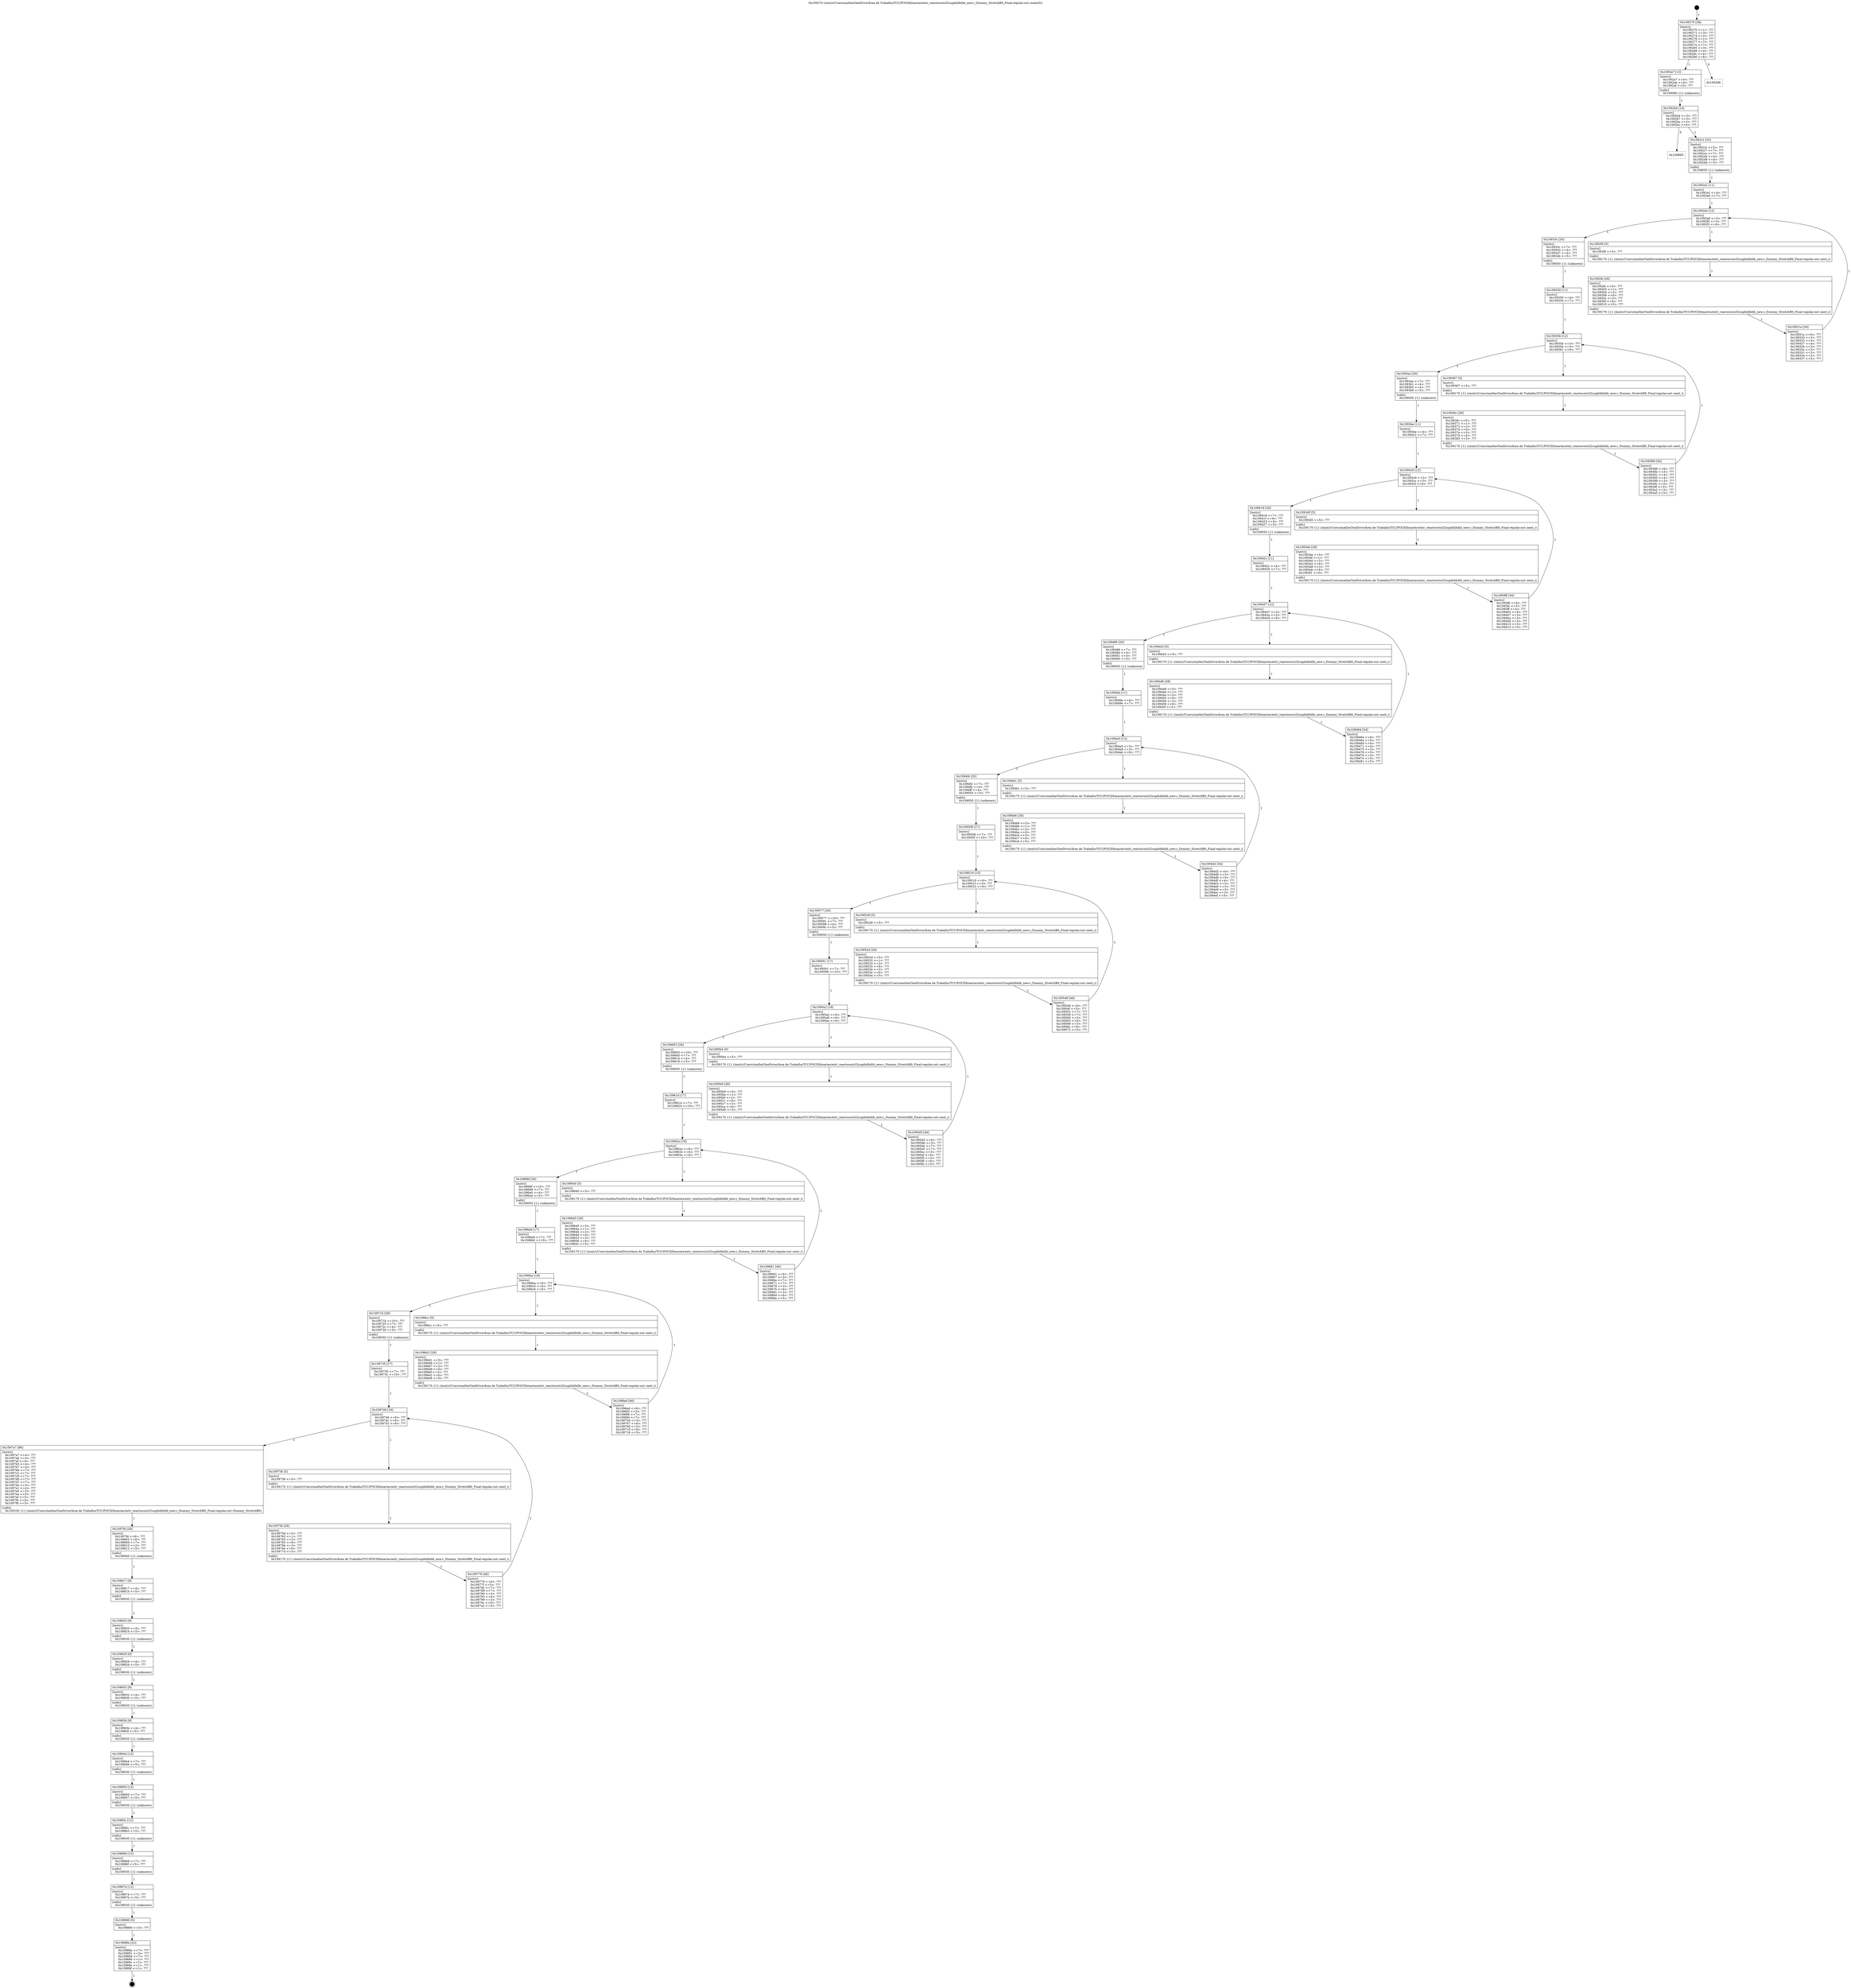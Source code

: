 digraph "0x109270" {
  label = "0x109270 (/mnt/c/Users/mathe/OneDrive/Área de Trabalho/TCC/POCII/binaries/extr_reactoswin32ssgdidibdib_new.c_Dummy_StretchBlt_Final-regular.out::main(0))"
  labelloc = "t"
  node[shape=record]

  Entry [label="",width=0.3,height=0.3,shape=circle,fillcolor=black,style=filled]
  "0x109270" [label="{
     0x109270 [38]\l
     | [instrs]\l
     &nbsp;&nbsp;0x109270 \<+1\>: ???\l
     &nbsp;&nbsp;0x109271 \<+3\>: ???\l
     &nbsp;&nbsp;0x109274 \<+2\>: ???\l
     &nbsp;&nbsp;0x109276 \<+1\>: ???\l
     &nbsp;&nbsp;0x109277 \<+7\>: ???\l
     &nbsp;&nbsp;0x10927e \<+7\>: ???\l
     &nbsp;&nbsp;0x109285 \<+3\>: ???\l
     &nbsp;&nbsp;0x109288 \<+4\>: ???\l
     &nbsp;&nbsp;0x10928c \<+4\>: ???\l
     &nbsp;&nbsp;0x109290 \<+6\>: ???\l
  }"]
  "0x1092a7" [label="{
     0x1092a7 [13]\l
     | [instrs]\l
     &nbsp;&nbsp;0x1092a7 \<+4\>: ???\l
     &nbsp;&nbsp;0x1092ab \<+4\>: ???\l
     &nbsp;&nbsp;0x1092af \<+5\>: ???\l
     | [calls]\l
     &nbsp;&nbsp;0x109060 \{1\} (unknown)\l
  }"]
  "0x109296" [label="{
     0x109296\l
  }", style=dashed]
  "0x1092b4" [label="{
     0x1092b4 [14]\l
     | [instrs]\l
     &nbsp;&nbsp;0x1092b4 \<+3\>: ???\l
     &nbsp;&nbsp;0x1092b7 \<+3\>: ???\l
     &nbsp;&nbsp;0x1092ba \<+2\>: ???\l
     &nbsp;&nbsp;0x1092bc \<+6\>: ???\l
  }"]
  "0x109885" [label="{
     0x109885\l
  }", style=dashed]
  "0x1092c2" [label="{
     0x1092c2 [32]\l
     | [instrs]\l
     &nbsp;&nbsp;0x1092c2 \<+5\>: ???\l
     &nbsp;&nbsp;0x1092c7 \<+7\>: ???\l
     &nbsp;&nbsp;0x1092ce \<+7\>: ???\l
     &nbsp;&nbsp;0x1092d5 \<+4\>: ???\l
     &nbsp;&nbsp;0x1092d9 \<+4\>: ???\l
     &nbsp;&nbsp;0x1092dd \<+5\>: ???\l
     | [calls]\l
     &nbsp;&nbsp;0x109050 \{1\} (unknown)\l
  }"]
  Exit [label="",width=0.3,height=0.3,shape=circle,fillcolor=black,style=filled,peripheries=2]
  "0x1092ed" [label="{
     0x1092ed [12]\l
     | [instrs]\l
     &nbsp;&nbsp;0x1092ed \<+3\>: ???\l
     &nbsp;&nbsp;0x1092f0 \<+3\>: ???\l
     &nbsp;&nbsp;0x1092f3 \<+6\>: ???\l
  }"]
  "0x10933c" [label="{
     0x10933c [20]\l
     | [instrs]\l
     &nbsp;&nbsp;0x10933c \<+7\>: ???\l
     &nbsp;&nbsp;0x109343 \<+4\>: ???\l
     &nbsp;&nbsp;0x109347 \<+4\>: ???\l
     &nbsp;&nbsp;0x10934b \<+5\>: ???\l
     | [calls]\l
     &nbsp;&nbsp;0x109050 \{1\} (unknown)\l
  }"]
  "0x1092f9" [label="{
     0x1092f9 [5]\l
     | [instrs]\l
     &nbsp;&nbsp;0x1092f9 \<+5\>: ???\l
     | [calls]\l
     &nbsp;&nbsp;0x109170 \{1\} (/mnt/c/Users/mathe/OneDrive/Área de Trabalho/TCC/POCII/binaries/extr_reactoswin32ssgdidibdib_new.c_Dummy_StretchBlt_Final-regular.out::next_i)\l
  }"]
  "0x1092fe" [label="{
     0x1092fe [28]\l
     | [instrs]\l
     &nbsp;&nbsp;0x1092fe \<+5\>: ???\l
     &nbsp;&nbsp;0x109303 \<+1\>: ???\l
     &nbsp;&nbsp;0x109304 \<+2\>: ???\l
     &nbsp;&nbsp;0x109306 \<+6\>: ???\l
     &nbsp;&nbsp;0x10930c \<+3\>: ???\l
     &nbsp;&nbsp;0x10930f \<+6\>: ???\l
     &nbsp;&nbsp;0x109315 \<+5\>: ???\l
     | [calls]\l
     &nbsp;&nbsp;0x109170 \{1\} (/mnt/c/Users/mathe/OneDrive/Área de Trabalho/TCC/POCII/binaries/extr_reactoswin32ssgdidibdib_new.c_Dummy_StretchBlt_Final-regular.out::next_i)\l
  }"]
  "0x10931a" [label="{
     0x10931a [34]\l
     | [instrs]\l
     &nbsp;&nbsp;0x10931a \<+6\>: ???\l
     &nbsp;&nbsp;0x109320 \<+3\>: ???\l
     &nbsp;&nbsp;0x109323 \<+4\>: ???\l
     &nbsp;&nbsp;0x109327 \<+4\>: ???\l
     &nbsp;&nbsp;0x10932b \<+3\>: ???\l
     &nbsp;&nbsp;0x10932e \<+3\>: ???\l
     &nbsp;&nbsp;0x109331 \<+3\>: ???\l
     &nbsp;&nbsp;0x109334 \<+3\>: ???\l
     &nbsp;&nbsp;0x109337 \<+5\>: ???\l
  }"]
  "0x1092e2" [label="{
     0x1092e2 [11]\l
     | [instrs]\l
     &nbsp;&nbsp;0x1092e2 \<+4\>: ???\l
     &nbsp;&nbsp;0x1092e6 \<+7\>: ???\l
  }"]
  "0x10935b" [label="{
     0x10935b [12]\l
     | [instrs]\l
     &nbsp;&nbsp;0x10935b \<+3\>: ???\l
     &nbsp;&nbsp;0x10935e \<+3\>: ???\l
     &nbsp;&nbsp;0x109361 \<+6\>: ???\l
  }"]
  "0x1093aa" [label="{
     0x1093aa [20]\l
     | [instrs]\l
     &nbsp;&nbsp;0x1093aa \<+7\>: ???\l
     &nbsp;&nbsp;0x1093b1 \<+4\>: ???\l
     &nbsp;&nbsp;0x1093b5 \<+4\>: ???\l
     &nbsp;&nbsp;0x1093b9 \<+5\>: ???\l
     | [calls]\l
     &nbsp;&nbsp;0x109050 \{1\} (unknown)\l
  }"]
  "0x109367" [label="{
     0x109367 [5]\l
     | [instrs]\l
     &nbsp;&nbsp;0x109367 \<+5\>: ???\l
     | [calls]\l
     &nbsp;&nbsp;0x109170 \{1\} (/mnt/c/Users/mathe/OneDrive/Área de Trabalho/TCC/POCII/binaries/extr_reactoswin32ssgdidibdib_new.c_Dummy_StretchBlt_Final-regular.out::next_i)\l
  }"]
  "0x10936c" [label="{
     0x10936c [28]\l
     | [instrs]\l
     &nbsp;&nbsp;0x10936c \<+5\>: ???\l
     &nbsp;&nbsp;0x109371 \<+1\>: ???\l
     &nbsp;&nbsp;0x109372 \<+2\>: ???\l
     &nbsp;&nbsp;0x109374 \<+6\>: ???\l
     &nbsp;&nbsp;0x10937a \<+3\>: ???\l
     &nbsp;&nbsp;0x10937d \<+6\>: ???\l
     &nbsp;&nbsp;0x109383 \<+5\>: ???\l
     | [calls]\l
     &nbsp;&nbsp;0x109170 \{1\} (/mnt/c/Users/mathe/OneDrive/Área de Trabalho/TCC/POCII/binaries/extr_reactoswin32ssgdidibdib_new.c_Dummy_StretchBlt_Final-regular.out::next_i)\l
  }"]
  "0x109388" [label="{
     0x109388 [34]\l
     | [instrs]\l
     &nbsp;&nbsp;0x109388 \<+6\>: ???\l
     &nbsp;&nbsp;0x10938e \<+3\>: ???\l
     &nbsp;&nbsp;0x109391 \<+4\>: ???\l
     &nbsp;&nbsp;0x109395 \<+4\>: ???\l
     &nbsp;&nbsp;0x109399 \<+3\>: ???\l
     &nbsp;&nbsp;0x10939c \<+3\>: ???\l
     &nbsp;&nbsp;0x10939f \<+3\>: ???\l
     &nbsp;&nbsp;0x1093a2 \<+3\>: ???\l
     &nbsp;&nbsp;0x1093a5 \<+5\>: ???\l
  }"]
  "0x109350" [label="{
     0x109350 [11]\l
     | [instrs]\l
     &nbsp;&nbsp;0x109350 \<+4\>: ???\l
     &nbsp;&nbsp;0x109354 \<+7\>: ???\l
  }"]
  "0x1093c9" [label="{
     0x1093c9 [12]\l
     | [instrs]\l
     &nbsp;&nbsp;0x1093c9 \<+3\>: ???\l
     &nbsp;&nbsp;0x1093cc \<+3\>: ???\l
     &nbsp;&nbsp;0x1093cf \<+6\>: ???\l
  }"]
  "0x109418" [label="{
     0x109418 [20]\l
     | [instrs]\l
     &nbsp;&nbsp;0x109418 \<+7\>: ???\l
     &nbsp;&nbsp;0x10941f \<+4\>: ???\l
     &nbsp;&nbsp;0x109423 \<+4\>: ???\l
     &nbsp;&nbsp;0x109427 \<+5\>: ???\l
     | [calls]\l
     &nbsp;&nbsp;0x109050 \{1\} (unknown)\l
  }"]
  "0x1093d5" [label="{
     0x1093d5 [5]\l
     | [instrs]\l
     &nbsp;&nbsp;0x1093d5 \<+5\>: ???\l
     | [calls]\l
     &nbsp;&nbsp;0x109170 \{1\} (/mnt/c/Users/mathe/OneDrive/Área de Trabalho/TCC/POCII/binaries/extr_reactoswin32ssgdidibdib_new.c_Dummy_StretchBlt_Final-regular.out::next_i)\l
  }"]
  "0x1093da" [label="{
     0x1093da [28]\l
     | [instrs]\l
     &nbsp;&nbsp;0x1093da \<+5\>: ???\l
     &nbsp;&nbsp;0x1093df \<+1\>: ???\l
     &nbsp;&nbsp;0x1093e0 \<+2\>: ???\l
     &nbsp;&nbsp;0x1093e2 \<+6\>: ???\l
     &nbsp;&nbsp;0x1093e8 \<+3\>: ???\l
     &nbsp;&nbsp;0x1093eb \<+6\>: ???\l
     &nbsp;&nbsp;0x1093f1 \<+5\>: ???\l
     | [calls]\l
     &nbsp;&nbsp;0x109170 \{1\} (/mnt/c/Users/mathe/OneDrive/Área de Trabalho/TCC/POCII/binaries/extr_reactoswin32ssgdidibdib_new.c_Dummy_StretchBlt_Final-regular.out::next_i)\l
  }"]
  "0x1093f6" [label="{
     0x1093f6 [34]\l
     | [instrs]\l
     &nbsp;&nbsp;0x1093f6 \<+6\>: ???\l
     &nbsp;&nbsp;0x1093fc \<+3\>: ???\l
     &nbsp;&nbsp;0x1093ff \<+4\>: ???\l
     &nbsp;&nbsp;0x109403 \<+4\>: ???\l
     &nbsp;&nbsp;0x109407 \<+3\>: ???\l
     &nbsp;&nbsp;0x10940a \<+3\>: ???\l
     &nbsp;&nbsp;0x10940d \<+3\>: ???\l
     &nbsp;&nbsp;0x109410 \<+3\>: ???\l
     &nbsp;&nbsp;0x109413 \<+5\>: ???\l
  }"]
  "0x1093be" [label="{
     0x1093be [11]\l
     | [instrs]\l
     &nbsp;&nbsp;0x1093be \<+4\>: ???\l
     &nbsp;&nbsp;0x1093c2 \<+7\>: ???\l
  }"]
  "0x109437" [label="{
     0x109437 [12]\l
     | [instrs]\l
     &nbsp;&nbsp;0x109437 \<+3\>: ???\l
     &nbsp;&nbsp;0x10943a \<+3\>: ???\l
     &nbsp;&nbsp;0x10943d \<+6\>: ???\l
  }"]
  "0x109486" [label="{
     0x109486 [20]\l
     | [instrs]\l
     &nbsp;&nbsp;0x109486 \<+7\>: ???\l
     &nbsp;&nbsp;0x10948d \<+4\>: ???\l
     &nbsp;&nbsp;0x109491 \<+4\>: ???\l
     &nbsp;&nbsp;0x109495 \<+5\>: ???\l
     | [calls]\l
     &nbsp;&nbsp;0x109050 \{1\} (unknown)\l
  }"]
  "0x109443" [label="{
     0x109443 [5]\l
     | [instrs]\l
     &nbsp;&nbsp;0x109443 \<+5\>: ???\l
     | [calls]\l
     &nbsp;&nbsp;0x109170 \{1\} (/mnt/c/Users/mathe/OneDrive/Área de Trabalho/TCC/POCII/binaries/extr_reactoswin32ssgdidibdib_new.c_Dummy_StretchBlt_Final-regular.out::next_i)\l
  }"]
  "0x109448" [label="{
     0x109448 [28]\l
     | [instrs]\l
     &nbsp;&nbsp;0x109448 \<+5\>: ???\l
     &nbsp;&nbsp;0x10944d \<+1\>: ???\l
     &nbsp;&nbsp;0x10944e \<+2\>: ???\l
     &nbsp;&nbsp;0x109450 \<+6\>: ???\l
     &nbsp;&nbsp;0x109456 \<+3\>: ???\l
     &nbsp;&nbsp;0x109459 \<+6\>: ???\l
     &nbsp;&nbsp;0x10945f \<+5\>: ???\l
     | [calls]\l
     &nbsp;&nbsp;0x109170 \{1\} (/mnt/c/Users/mathe/OneDrive/Área de Trabalho/TCC/POCII/binaries/extr_reactoswin32ssgdidibdib_new.c_Dummy_StretchBlt_Final-regular.out::next_i)\l
  }"]
  "0x109464" [label="{
     0x109464 [34]\l
     | [instrs]\l
     &nbsp;&nbsp;0x109464 \<+6\>: ???\l
     &nbsp;&nbsp;0x10946a \<+3\>: ???\l
     &nbsp;&nbsp;0x10946d \<+4\>: ???\l
     &nbsp;&nbsp;0x109471 \<+4\>: ???\l
     &nbsp;&nbsp;0x109475 \<+3\>: ???\l
     &nbsp;&nbsp;0x109478 \<+3\>: ???\l
     &nbsp;&nbsp;0x10947b \<+3\>: ???\l
     &nbsp;&nbsp;0x10947e \<+3\>: ???\l
     &nbsp;&nbsp;0x109481 \<+5\>: ???\l
  }"]
  "0x10942c" [label="{
     0x10942c [11]\l
     | [instrs]\l
     &nbsp;&nbsp;0x10942c \<+4\>: ???\l
     &nbsp;&nbsp;0x109430 \<+7\>: ???\l
  }"]
  "0x1094a5" [label="{
     0x1094a5 [12]\l
     | [instrs]\l
     &nbsp;&nbsp;0x1094a5 \<+3\>: ???\l
     &nbsp;&nbsp;0x1094a8 \<+3\>: ???\l
     &nbsp;&nbsp;0x1094ab \<+6\>: ???\l
  }"]
  "0x1094f4" [label="{
     0x1094f4 [20]\l
     | [instrs]\l
     &nbsp;&nbsp;0x1094f4 \<+7\>: ???\l
     &nbsp;&nbsp;0x1094fb \<+4\>: ???\l
     &nbsp;&nbsp;0x1094ff \<+4\>: ???\l
     &nbsp;&nbsp;0x109503 \<+5\>: ???\l
     | [calls]\l
     &nbsp;&nbsp;0x109050 \{1\} (unknown)\l
  }"]
  "0x1094b1" [label="{
     0x1094b1 [5]\l
     | [instrs]\l
     &nbsp;&nbsp;0x1094b1 \<+5\>: ???\l
     | [calls]\l
     &nbsp;&nbsp;0x109170 \{1\} (/mnt/c/Users/mathe/OneDrive/Área de Trabalho/TCC/POCII/binaries/extr_reactoswin32ssgdidibdib_new.c_Dummy_StretchBlt_Final-regular.out::next_i)\l
  }"]
  "0x1094b6" [label="{
     0x1094b6 [28]\l
     | [instrs]\l
     &nbsp;&nbsp;0x1094b6 \<+5\>: ???\l
     &nbsp;&nbsp;0x1094bb \<+1\>: ???\l
     &nbsp;&nbsp;0x1094bc \<+2\>: ???\l
     &nbsp;&nbsp;0x1094be \<+6\>: ???\l
     &nbsp;&nbsp;0x1094c4 \<+3\>: ???\l
     &nbsp;&nbsp;0x1094c7 \<+6\>: ???\l
     &nbsp;&nbsp;0x1094cd \<+5\>: ???\l
     | [calls]\l
     &nbsp;&nbsp;0x109170 \{1\} (/mnt/c/Users/mathe/OneDrive/Área de Trabalho/TCC/POCII/binaries/extr_reactoswin32ssgdidibdib_new.c_Dummy_StretchBlt_Final-regular.out::next_i)\l
  }"]
  "0x1094d2" [label="{
     0x1094d2 [34]\l
     | [instrs]\l
     &nbsp;&nbsp;0x1094d2 \<+6\>: ???\l
     &nbsp;&nbsp;0x1094d8 \<+3\>: ???\l
     &nbsp;&nbsp;0x1094db \<+4\>: ???\l
     &nbsp;&nbsp;0x1094df \<+4\>: ???\l
     &nbsp;&nbsp;0x1094e3 \<+3\>: ???\l
     &nbsp;&nbsp;0x1094e6 \<+3\>: ???\l
     &nbsp;&nbsp;0x1094e9 \<+3\>: ???\l
     &nbsp;&nbsp;0x1094ec \<+3\>: ???\l
     &nbsp;&nbsp;0x1094ef \<+5\>: ???\l
  }"]
  "0x10949a" [label="{
     0x10949a [11]\l
     | [instrs]\l
     &nbsp;&nbsp;0x10949a \<+4\>: ???\l
     &nbsp;&nbsp;0x10949e \<+7\>: ???\l
  }"]
  "0x109519" [label="{
     0x109519 [15]\l
     | [instrs]\l
     &nbsp;&nbsp;0x109519 \<+6\>: ???\l
     &nbsp;&nbsp;0x10951f \<+3\>: ???\l
     &nbsp;&nbsp;0x109522 \<+6\>: ???\l
  }"]
  "0x109577" [label="{
     0x109577 [26]\l
     | [instrs]\l
     &nbsp;&nbsp;0x109577 \<+10\>: ???\l
     &nbsp;&nbsp;0x109581 \<+7\>: ???\l
     &nbsp;&nbsp;0x109588 \<+4\>: ???\l
     &nbsp;&nbsp;0x10958c \<+5\>: ???\l
     | [calls]\l
     &nbsp;&nbsp;0x109050 \{1\} (unknown)\l
  }"]
  "0x109528" [label="{
     0x109528 [5]\l
     | [instrs]\l
     &nbsp;&nbsp;0x109528 \<+5\>: ???\l
     | [calls]\l
     &nbsp;&nbsp;0x109170 \{1\} (/mnt/c/Users/mathe/OneDrive/Área de Trabalho/TCC/POCII/binaries/extr_reactoswin32ssgdidibdib_new.c_Dummy_StretchBlt_Final-regular.out::next_i)\l
  }"]
  "0x10952d" [label="{
     0x10952d [28]\l
     | [instrs]\l
     &nbsp;&nbsp;0x10952d \<+5\>: ???\l
     &nbsp;&nbsp;0x109532 \<+1\>: ???\l
     &nbsp;&nbsp;0x109533 \<+2\>: ???\l
     &nbsp;&nbsp;0x109535 \<+6\>: ???\l
     &nbsp;&nbsp;0x10953b \<+3\>: ???\l
     &nbsp;&nbsp;0x10953e \<+6\>: ???\l
     &nbsp;&nbsp;0x109544 \<+5\>: ???\l
     | [calls]\l
     &nbsp;&nbsp;0x109170 \{1\} (/mnt/c/Users/mathe/OneDrive/Área de Trabalho/TCC/POCII/binaries/extr_reactoswin32ssgdidibdib_new.c_Dummy_StretchBlt_Final-regular.out::next_i)\l
  }"]
  "0x109549" [label="{
     0x109549 [46]\l
     | [instrs]\l
     &nbsp;&nbsp;0x109549 \<+6\>: ???\l
     &nbsp;&nbsp;0x10954f \<+3\>: ???\l
     &nbsp;&nbsp;0x109552 \<+7\>: ???\l
     &nbsp;&nbsp;0x109559 \<+7\>: ???\l
     &nbsp;&nbsp;0x109560 \<+3\>: ???\l
     &nbsp;&nbsp;0x109563 \<+6\>: ???\l
     &nbsp;&nbsp;0x109569 \<+3\>: ???\l
     &nbsp;&nbsp;0x10956c \<+6\>: ???\l
     &nbsp;&nbsp;0x109572 \<+5\>: ???\l
  }"]
  "0x109508" [label="{
     0x109508 [17]\l
     | [instrs]\l
     &nbsp;&nbsp;0x109508 \<+7\>: ???\l
     &nbsp;&nbsp;0x10950f \<+10\>: ???\l
  }"]
  "0x1095a2" [label="{
     0x1095a2 [18]\l
     | [instrs]\l
     &nbsp;&nbsp;0x1095a2 \<+6\>: ???\l
     &nbsp;&nbsp;0x1095a8 \<+6\>: ???\l
     &nbsp;&nbsp;0x1095ae \<+6\>: ???\l
  }"]
  "0x109603" [label="{
     0x109603 [26]\l
     | [instrs]\l
     &nbsp;&nbsp;0x109603 \<+10\>: ???\l
     &nbsp;&nbsp;0x10960d \<+7\>: ???\l
     &nbsp;&nbsp;0x109614 \<+4\>: ???\l
     &nbsp;&nbsp;0x109618 \<+5\>: ???\l
     | [calls]\l
     &nbsp;&nbsp;0x109050 \{1\} (unknown)\l
  }"]
  "0x1095b4" [label="{
     0x1095b4 [5]\l
     | [instrs]\l
     &nbsp;&nbsp;0x1095b4 \<+5\>: ???\l
     | [calls]\l
     &nbsp;&nbsp;0x109170 \{1\} (/mnt/c/Users/mathe/OneDrive/Área de Trabalho/TCC/POCII/binaries/extr_reactoswin32ssgdidibdib_new.c_Dummy_StretchBlt_Final-regular.out::next_i)\l
  }"]
  "0x1095b9" [label="{
     0x1095b9 [28]\l
     | [instrs]\l
     &nbsp;&nbsp;0x1095b9 \<+5\>: ???\l
     &nbsp;&nbsp;0x1095be \<+1\>: ???\l
     &nbsp;&nbsp;0x1095bf \<+2\>: ???\l
     &nbsp;&nbsp;0x1095c1 \<+6\>: ???\l
     &nbsp;&nbsp;0x1095c7 \<+3\>: ???\l
     &nbsp;&nbsp;0x1095ca \<+6\>: ???\l
     &nbsp;&nbsp;0x1095d0 \<+5\>: ???\l
     | [calls]\l
     &nbsp;&nbsp;0x109170 \{1\} (/mnt/c/Users/mathe/OneDrive/Área de Trabalho/TCC/POCII/binaries/extr_reactoswin32ssgdidibdib_new.c_Dummy_StretchBlt_Final-regular.out::next_i)\l
  }"]
  "0x1095d5" [label="{
     0x1095d5 [46]\l
     | [instrs]\l
     &nbsp;&nbsp;0x1095d5 \<+6\>: ???\l
     &nbsp;&nbsp;0x1095db \<+3\>: ???\l
     &nbsp;&nbsp;0x1095de \<+7\>: ???\l
     &nbsp;&nbsp;0x1095e5 \<+7\>: ???\l
     &nbsp;&nbsp;0x1095ec \<+3\>: ???\l
     &nbsp;&nbsp;0x1095ef \<+6\>: ???\l
     &nbsp;&nbsp;0x1095f5 \<+3\>: ???\l
     &nbsp;&nbsp;0x1095f8 \<+6\>: ???\l
     &nbsp;&nbsp;0x1095fe \<+5\>: ???\l
  }"]
  "0x109591" [label="{
     0x109591 [17]\l
     | [instrs]\l
     &nbsp;&nbsp;0x109591 \<+7\>: ???\l
     &nbsp;&nbsp;0x109598 \<+10\>: ???\l
  }"]
  "0x10962e" [label="{
     0x10962e [18]\l
     | [instrs]\l
     &nbsp;&nbsp;0x10962e \<+6\>: ???\l
     &nbsp;&nbsp;0x109634 \<+6\>: ???\l
     &nbsp;&nbsp;0x10963a \<+6\>: ???\l
  }"]
  "0x10968f" [label="{
     0x10968f [26]\l
     | [instrs]\l
     &nbsp;&nbsp;0x10968f \<+10\>: ???\l
     &nbsp;&nbsp;0x109699 \<+7\>: ???\l
     &nbsp;&nbsp;0x1096a0 \<+4\>: ???\l
     &nbsp;&nbsp;0x1096a4 \<+5\>: ???\l
     | [calls]\l
     &nbsp;&nbsp;0x109050 \{1\} (unknown)\l
  }"]
  "0x109640" [label="{
     0x109640 [5]\l
     | [instrs]\l
     &nbsp;&nbsp;0x109640 \<+5\>: ???\l
     | [calls]\l
     &nbsp;&nbsp;0x109170 \{1\} (/mnt/c/Users/mathe/OneDrive/Área de Trabalho/TCC/POCII/binaries/extr_reactoswin32ssgdidibdib_new.c_Dummy_StretchBlt_Final-regular.out::next_i)\l
  }"]
  "0x109645" [label="{
     0x109645 [28]\l
     | [instrs]\l
     &nbsp;&nbsp;0x109645 \<+5\>: ???\l
     &nbsp;&nbsp;0x10964a \<+1\>: ???\l
     &nbsp;&nbsp;0x10964b \<+2\>: ???\l
     &nbsp;&nbsp;0x10964d \<+6\>: ???\l
     &nbsp;&nbsp;0x109653 \<+3\>: ???\l
     &nbsp;&nbsp;0x109656 \<+6\>: ???\l
     &nbsp;&nbsp;0x10965c \<+5\>: ???\l
     | [calls]\l
     &nbsp;&nbsp;0x109170 \{1\} (/mnt/c/Users/mathe/OneDrive/Área de Trabalho/TCC/POCII/binaries/extr_reactoswin32ssgdidibdib_new.c_Dummy_StretchBlt_Final-regular.out::next_i)\l
  }"]
  "0x109661" [label="{
     0x109661 [46]\l
     | [instrs]\l
     &nbsp;&nbsp;0x109661 \<+6\>: ???\l
     &nbsp;&nbsp;0x109667 \<+3\>: ???\l
     &nbsp;&nbsp;0x10966a \<+7\>: ???\l
     &nbsp;&nbsp;0x109671 \<+7\>: ???\l
     &nbsp;&nbsp;0x109678 \<+3\>: ???\l
     &nbsp;&nbsp;0x10967b \<+6\>: ???\l
     &nbsp;&nbsp;0x109681 \<+3\>: ???\l
     &nbsp;&nbsp;0x109684 \<+6\>: ???\l
     &nbsp;&nbsp;0x10968a \<+5\>: ???\l
  }"]
  "0x10961d" [label="{
     0x10961d [17]\l
     | [instrs]\l
     &nbsp;&nbsp;0x10961d \<+7\>: ???\l
     &nbsp;&nbsp;0x109624 \<+10\>: ???\l
  }"]
  "0x1096ba" [label="{
     0x1096ba [18]\l
     | [instrs]\l
     &nbsp;&nbsp;0x1096ba \<+6\>: ???\l
     &nbsp;&nbsp;0x1096c0 \<+6\>: ???\l
     &nbsp;&nbsp;0x1096c6 \<+6\>: ???\l
  }"]
  "0x10971b" [label="{
     0x10971b [26]\l
     | [instrs]\l
     &nbsp;&nbsp;0x10971b \<+10\>: ???\l
     &nbsp;&nbsp;0x109725 \<+7\>: ???\l
     &nbsp;&nbsp;0x10972c \<+4\>: ???\l
     &nbsp;&nbsp;0x109730 \<+5\>: ???\l
     | [calls]\l
     &nbsp;&nbsp;0x109050 \{1\} (unknown)\l
  }"]
  "0x1096cc" [label="{
     0x1096cc [5]\l
     | [instrs]\l
     &nbsp;&nbsp;0x1096cc \<+5\>: ???\l
     | [calls]\l
     &nbsp;&nbsp;0x109170 \{1\} (/mnt/c/Users/mathe/OneDrive/Área de Trabalho/TCC/POCII/binaries/extr_reactoswin32ssgdidibdib_new.c_Dummy_StretchBlt_Final-regular.out::next_i)\l
  }"]
  "0x1096d1" [label="{
     0x1096d1 [28]\l
     | [instrs]\l
     &nbsp;&nbsp;0x1096d1 \<+5\>: ???\l
     &nbsp;&nbsp;0x1096d6 \<+1\>: ???\l
     &nbsp;&nbsp;0x1096d7 \<+2\>: ???\l
     &nbsp;&nbsp;0x1096d9 \<+6\>: ???\l
     &nbsp;&nbsp;0x1096df \<+3\>: ???\l
     &nbsp;&nbsp;0x1096e2 \<+6\>: ???\l
     &nbsp;&nbsp;0x1096e8 \<+5\>: ???\l
     | [calls]\l
     &nbsp;&nbsp;0x109170 \{1\} (/mnt/c/Users/mathe/OneDrive/Área de Trabalho/TCC/POCII/binaries/extr_reactoswin32ssgdidibdib_new.c_Dummy_StretchBlt_Final-regular.out::next_i)\l
  }"]
  "0x1096ed" [label="{
     0x1096ed [46]\l
     | [instrs]\l
     &nbsp;&nbsp;0x1096ed \<+6\>: ???\l
     &nbsp;&nbsp;0x1096f3 \<+3\>: ???\l
     &nbsp;&nbsp;0x1096f6 \<+7\>: ???\l
     &nbsp;&nbsp;0x1096fd \<+7\>: ???\l
     &nbsp;&nbsp;0x109704 \<+3\>: ???\l
     &nbsp;&nbsp;0x109707 \<+6\>: ???\l
     &nbsp;&nbsp;0x10970d \<+3\>: ???\l
     &nbsp;&nbsp;0x109710 \<+6\>: ???\l
     &nbsp;&nbsp;0x109716 \<+5\>: ???\l
  }"]
  "0x1096a9" [label="{
     0x1096a9 [17]\l
     | [instrs]\l
     &nbsp;&nbsp;0x1096a9 \<+7\>: ???\l
     &nbsp;&nbsp;0x1096b0 \<+10\>: ???\l
  }"]
  "0x109746" [label="{
     0x109746 [18]\l
     | [instrs]\l
     &nbsp;&nbsp;0x109746 \<+6\>: ???\l
     &nbsp;&nbsp;0x10974c \<+6\>: ???\l
     &nbsp;&nbsp;0x109752 \<+6\>: ???\l
  }"]
  "0x1097a7" [label="{
     0x1097a7 [86]\l
     | [instrs]\l
     &nbsp;&nbsp;0x1097a7 \<+4\>: ???\l
     &nbsp;&nbsp;0x1097ab \<+4\>: ???\l
     &nbsp;&nbsp;0x1097af \<+4\>: ???\l
     &nbsp;&nbsp;0x1097b3 \<+4\>: ???\l
     &nbsp;&nbsp;0x1097b7 \<+4\>: ???\l
     &nbsp;&nbsp;0x1097bb \<+7\>: ???\l
     &nbsp;&nbsp;0x1097c2 \<+7\>: ???\l
     &nbsp;&nbsp;0x1097c9 \<+7\>: ???\l
     &nbsp;&nbsp;0x1097d0 \<+7\>: ???\l
     &nbsp;&nbsp;0x1097d7 \<+7\>: ???\l
     &nbsp;&nbsp;0x1097de \<+3\>: ???\l
     &nbsp;&nbsp;0x1097e1 \<+4\>: ???\l
     &nbsp;&nbsp;0x1097e5 \<+5\>: ???\l
     &nbsp;&nbsp;0x1097ea \<+5\>: ???\l
     &nbsp;&nbsp;0x1097ef \<+5\>: ???\l
     &nbsp;&nbsp;0x1097f4 \<+4\>: ???\l
     &nbsp;&nbsp;0x1097f8 \<+5\>: ???\l
     | [calls]\l
     &nbsp;&nbsp;0x109230 \{1\} (/mnt/c/Users/mathe/OneDrive/Área de Trabalho/TCC/POCII/binaries/extr_reactoswin32ssgdidibdib_new.c_Dummy_StretchBlt_Final-regular.out::Dummy_StretchBlt)\l
  }"]
  "0x109758" [label="{
     0x109758 [5]\l
     | [instrs]\l
     &nbsp;&nbsp;0x109758 \<+5\>: ???\l
     | [calls]\l
     &nbsp;&nbsp;0x109170 \{1\} (/mnt/c/Users/mathe/OneDrive/Área de Trabalho/TCC/POCII/binaries/extr_reactoswin32ssgdidibdib_new.c_Dummy_StretchBlt_Final-regular.out::next_i)\l
  }"]
  "0x10975d" [label="{
     0x10975d [28]\l
     | [instrs]\l
     &nbsp;&nbsp;0x10975d \<+5\>: ???\l
     &nbsp;&nbsp;0x109762 \<+1\>: ???\l
     &nbsp;&nbsp;0x109763 \<+2\>: ???\l
     &nbsp;&nbsp;0x109765 \<+6\>: ???\l
     &nbsp;&nbsp;0x10976b \<+3\>: ???\l
     &nbsp;&nbsp;0x10976e \<+6\>: ???\l
     &nbsp;&nbsp;0x109774 \<+5\>: ???\l
     | [calls]\l
     &nbsp;&nbsp;0x109170 \{1\} (/mnt/c/Users/mathe/OneDrive/Área de Trabalho/TCC/POCII/binaries/extr_reactoswin32ssgdidibdib_new.c_Dummy_StretchBlt_Final-regular.out::next_i)\l
  }"]
  "0x109779" [label="{
     0x109779 [46]\l
     | [instrs]\l
     &nbsp;&nbsp;0x109779 \<+6\>: ???\l
     &nbsp;&nbsp;0x10977f \<+3\>: ???\l
     &nbsp;&nbsp;0x109782 \<+7\>: ???\l
     &nbsp;&nbsp;0x109789 \<+7\>: ???\l
     &nbsp;&nbsp;0x109790 \<+3\>: ???\l
     &nbsp;&nbsp;0x109793 \<+6\>: ???\l
     &nbsp;&nbsp;0x109799 \<+3\>: ???\l
     &nbsp;&nbsp;0x10979c \<+6\>: ???\l
     &nbsp;&nbsp;0x1097a2 \<+5\>: ???\l
  }"]
  "0x109735" [label="{
     0x109735 [17]\l
     | [instrs]\l
     &nbsp;&nbsp;0x109735 \<+7\>: ???\l
     &nbsp;&nbsp;0x10973c \<+10\>: ???\l
  }"]
  "0x1097fd" [label="{
     0x1097fd [26]\l
     | [instrs]\l
     &nbsp;&nbsp;0x1097fd \<+6\>: ???\l
     &nbsp;&nbsp;0x109803 \<+6\>: ???\l
     &nbsp;&nbsp;0x109809 \<+7\>: ???\l
     &nbsp;&nbsp;0x109810 \<+2\>: ???\l
     &nbsp;&nbsp;0x109812 \<+5\>: ???\l
     | [calls]\l
     &nbsp;&nbsp;0x109040 \{1\} (unknown)\l
  }"]
  "0x109817" [label="{
     0x109817 [9]\l
     | [instrs]\l
     &nbsp;&nbsp;0x109817 \<+4\>: ???\l
     &nbsp;&nbsp;0x10981b \<+5\>: ???\l
     | [calls]\l
     &nbsp;&nbsp;0x109030 \{1\} (unknown)\l
  }"]
  "0x109820" [label="{
     0x109820 [9]\l
     | [instrs]\l
     &nbsp;&nbsp;0x109820 \<+4\>: ???\l
     &nbsp;&nbsp;0x109824 \<+5\>: ???\l
     | [calls]\l
     &nbsp;&nbsp;0x109030 \{1\} (unknown)\l
  }"]
  "0x109829" [label="{
     0x109829 [9]\l
     | [instrs]\l
     &nbsp;&nbsp;0x109829 \<+4\>: ???\l
     &nbsp;&nbsp;0x10982d \<+5\>: ???\l
     | [calls]\l
     &nbsp;&nbsp;0x109030 \{1\} (unknown)\l
  }"]
  "0x109832" [label="{
     0x109832 [9]\l
     | [instrs]\l
     &nbsp;&nbsp;0x109832 \<+4\>: ???\l
     &nbsp;&nbsp;0x109836 \<+5\>: ???\l
     | [calls]\l
     &nbsp;&nbsp;0x109030 \{1\} (unknown)\l
  }"]
  "0x10983b" [label="{
     0x10983b [9]\l
     | [instrs]\l
     &nbsp;&nbsp;0x10983b \<+4\>: ???\l
     &nbsp;&nbsp;0x10983f \<+5\>: ???\l
     | [calls]\l
     &nbsp;&nbsp;0x109030 \{1\} (unknown)\l
  }"]
  "0x109844" [label="{
     0x109844 [12]\l
     | [instrs]\l
     &nbsp;&nbsp;0x109844 \<+7\>: ???\l
     &nbsp;&nbsp;0x10984b \<+5\>: ???\l
     | [calls]\l
     &nbsp;&nbsp;0x109030 \{1\} (unknown)\l
  }"]
  "0x109850" [label="{
     0x109850 [12]\l
     | [instrs]\l
     &nbsp;&nbsp;0x109850 \<+7\>: ???\l
     &nbsp;&nbsp;0x109857 \<+5\>: ???\l
     | [calls]\l
     &nbsp;&nbsp;0x109030 \{1\} (unknown)\l
  }"]
  "0x10985c" [label="{
     0x10985c [12]\l
     | [instrs]\l
     &nbsp;&nbsp;0x10985c \<+7\>: ???\l
     &nbsp;&nbsp;0x109863 \<+5\>: ???\l
     | [calls]\l
     &nbsp;&nbsp;0x109030 \{1\} (unknown)\l
  }"]
  "0x109868" [label="{
     0x109868 [12]\l
     | [instrs]\l
     &nbsp;&nbsp;0x109868 \<+7\>: ???\l
     &nbsp;&nbsp;0x10986f \<+5\>: ???\l
     | [calls]\l
     &nbsp;&nbsp;0x109030 \{1\} (unknown)\l
  }"]
  "0x109874" [label="{
     0x109874 [12]\l
     | [instrs]\l
     &nbsp;&nbsp;0x109874 \<+7\>: ???\l
     &nbsp;&nbsp;0x10987b \<+5\>: ???\l
     | [calls]\l
     &nbsp;&nbsp;0x109030 \{1\} (unknown)\l
  }"]
  "0x109880" [label="{
     0x109880 [5]\l
     | [instrs]\l
     &nbsp;&nbsp;0x109880 \<+5\>: ???\l
  }"]
  "0x10988a" [label="{
     0x10988a [22]\l
     | [instrs]\l
     &nbsp;&nbsp;0x10988a \<+7\>: ???\l
     &nbsp;&nbsp;0x109891 \<+3\>: ???\l
     &nbsp;&nbsp;0x109894 \<+7\>: ???\l
     &nbsp;&nbsp;0x10989b \<+1\>: ???\l
     &nbsp;&nbsp;0x10989c \<+2\>: ???\l
     &nbsp;&nbsp;0x10989e \<+1\>: ???\l
     &nbsp;&nbsp;0x10989f \<+1\>: ???\l
  }"]
  Entry -> "0x109270" [label=" 1"]
  "0x109270" -> "0x1092a7" [label=" 1"]
  "0x109270" -> "0x109296" [label=" 0"]
  "0x1092a7" -> "0x1092b4" [label=" 1"]
  "0x1092b4" -> "0x109885" [label=" 0"]
  "0x1092b4" -> "0x1092c2" [label=" 1"]
  "0x10988a" -> Exit [label=" 1"]
  "0x1092c2" -> "0x1092e2" [label=" 1"]
  "0x1092ed" -> "0x10933c" [label=" 1"]
  "0x1092ed" -> "0x1092f9" [label=" 1"]
  "0x1092f9" -> "0x1092fe" [label=" 1"]
  "0x1092fe" -> "0x10931a" [label=" 1"]
  "0x1092e2" -> "0x1092ed" [label=" 1"]
  "0x10931a" -> "0x1092ed" [label=" 1"]
  "0x10933c" -> "0x109350" [label=" 1"]
  "0x10935b" -> "0x1093aa" [label=" 1"]
  "0x10935b" -> "0x109367" [label=" 1"]
  "0x109367" -> "0x10936c" [label=" 1"]
  "0x10936c" -> "0x109388" [label=" 1"]
  "0x109350" -> "0x10935b" [label=" 1"]
  "0x109388" -> "0x10935b" [label=" 1"]
  "0x1093aa" -> "0x1093be" [label=" 1"]
  "0x1093c9" -> "0x109418" [label=" 1"]
  "0x1093c9" -> "0x1093d5" [label=" 1"]
  "0x1093d5" -> "0x1093da" [label=" 1"]
  "0x1093da" -> "0x1093f6" [label=" 1"]
  "0x1093be" -> "0x1093c9" [label=" 1"]
  "0x1093f6" -> "0x1093c9" [label=" 1"]
  "0x109418" -> "0x10942c" [label=" 1"]
  "0x109437" -> "0x109486" [label=" 1"]
  "0x109437" -> "0x109443" [label=" 1"]
  "0x109443" -> "0x109448" [label=" 1"]
  "0x109448" -> "0x109464" [label=" 1"]
  "0x10942c" -> "0x109437" [label=" 1"]
  "0x109464" -> "0x109437" [label=" 1"]
  "0x109486" -> "0x10949a" [label=" 1"]
  "0x1094a5" -> "0x1094f4" [label=" 1"]
  "0x1094a5" -> "0x1094b1" [label=" 1"]
  "0x1094b1" -> "0x1094b6" [label=" 1"]
  "0x1094b6" -> "0x1094d2" [label=" 1"]
  "0x10949a" -> "0x1094a5" [label=" 1"]
  "0x1094d2" -> "0x1094a5" [label=" 1"]
  "0x1094f4" -> "0x109508" [label=" 1"]
  "0x109519" -> "0x109577" [label=" 1"]
  "0x109519" -> "0x109528" [label=" 1"]
  "0x109528" -> "0x10952d" [label=" 1"]
  "0x10952d" -> "0x109549" [label=" 1"]
  "0x109508" -> "0x109519" [label=" 1"]
  "0x109549" -> "0x109519" [label=" 1"]
  "0x109577" -> "0x109591" [label=" 1"]
  "0x1095a2" -> "0x109603" [label=" 1"]
  "0x1095a2" -> "0x1095b4" [label=" 1"]
  "0x1095b4" -> "0x1095b9" [label=" 1"]
  "0x1095b9" -> "0x1095d5" [label=" 1"]
  "0x109591" -> "0x1095a2" [label=" 1"]
  "0x1095d5" -> "0x1095a2" [label=" 1"]
  "0x109603" -> "0x10961d" [label=" 1"]
  "0x10962e" -> "0x10968f" [label=" 1"]
  "0x10962e" -> "0x109640" [label=" 1"]
  "0x109640" -> "0x109645" [label=" 1"]
  "0x109645" -> "0x109661" [label=" 1"]
  "0x10961d" -> "0x10962e" [label=" 1"]
  "0x109661" -> "0x10962e" [label=" 1"]
  "0x10968f" -> "0x1096a9" [label=" 1"]
  "0x1096ba" -> "0x10971b" [label=" 1"]
  "0x1096ba" -> "0x1096cc" [label=" 1"]
  "0x1096cc" -> "0x1096d1" [label=" 1"]
  "0x1096d1" -> "0x1096ed" [label=" 1"]
  "0x1096a9" -> "0x1096ba" [label=" 1"]
  "0x1096ed" -> "0x1096ba" [label=" 1"]
  "0x10971b" -> "0x109735" [label=" 1"]
  "0x109746" -> "0x1097a7" [label=" 1"]
  "0x109746" -> "0x109758" [label=" 1"]
  "0x109758" -> "0x10975d" [label=" 1"]
  "0x10975d" -> "0x109779" [label=" 1"]
  "0x109735" -> "0x109746" [label=" 1"]
  "0x109779" -> "0x109746" [label=" 1"]
  "0x1097a7" -> "0x1097fd" [label=" 1"]
  "0x1097fd" -> "0x109817" [label=" 1"]
  "0x109817" -> "0x109820" [label=" 1"]
  "0x109820" -> "0x109829" [label=" 1"]
  "0x109829" -> "0x109832" [label=" 1"]
  "0x109832" -> "0x10983b" [label=" 1"]
  "0x10983b" -> "0x109844" [label=" 1"]
  "0x109844" -> "0x109850" [label=" 1"]
  "0x109850" -> "0x10985c" [label=" 1"]
  "0x10985c" -> "0x109868" [label=" 1"]
  "0x109868" -> "0x109874" [label=" 1"]
  "0x109874" -> "0x109880" [label=" 1"]
  "0x109880" -> "0x10988a" [label=" 1"]
}
